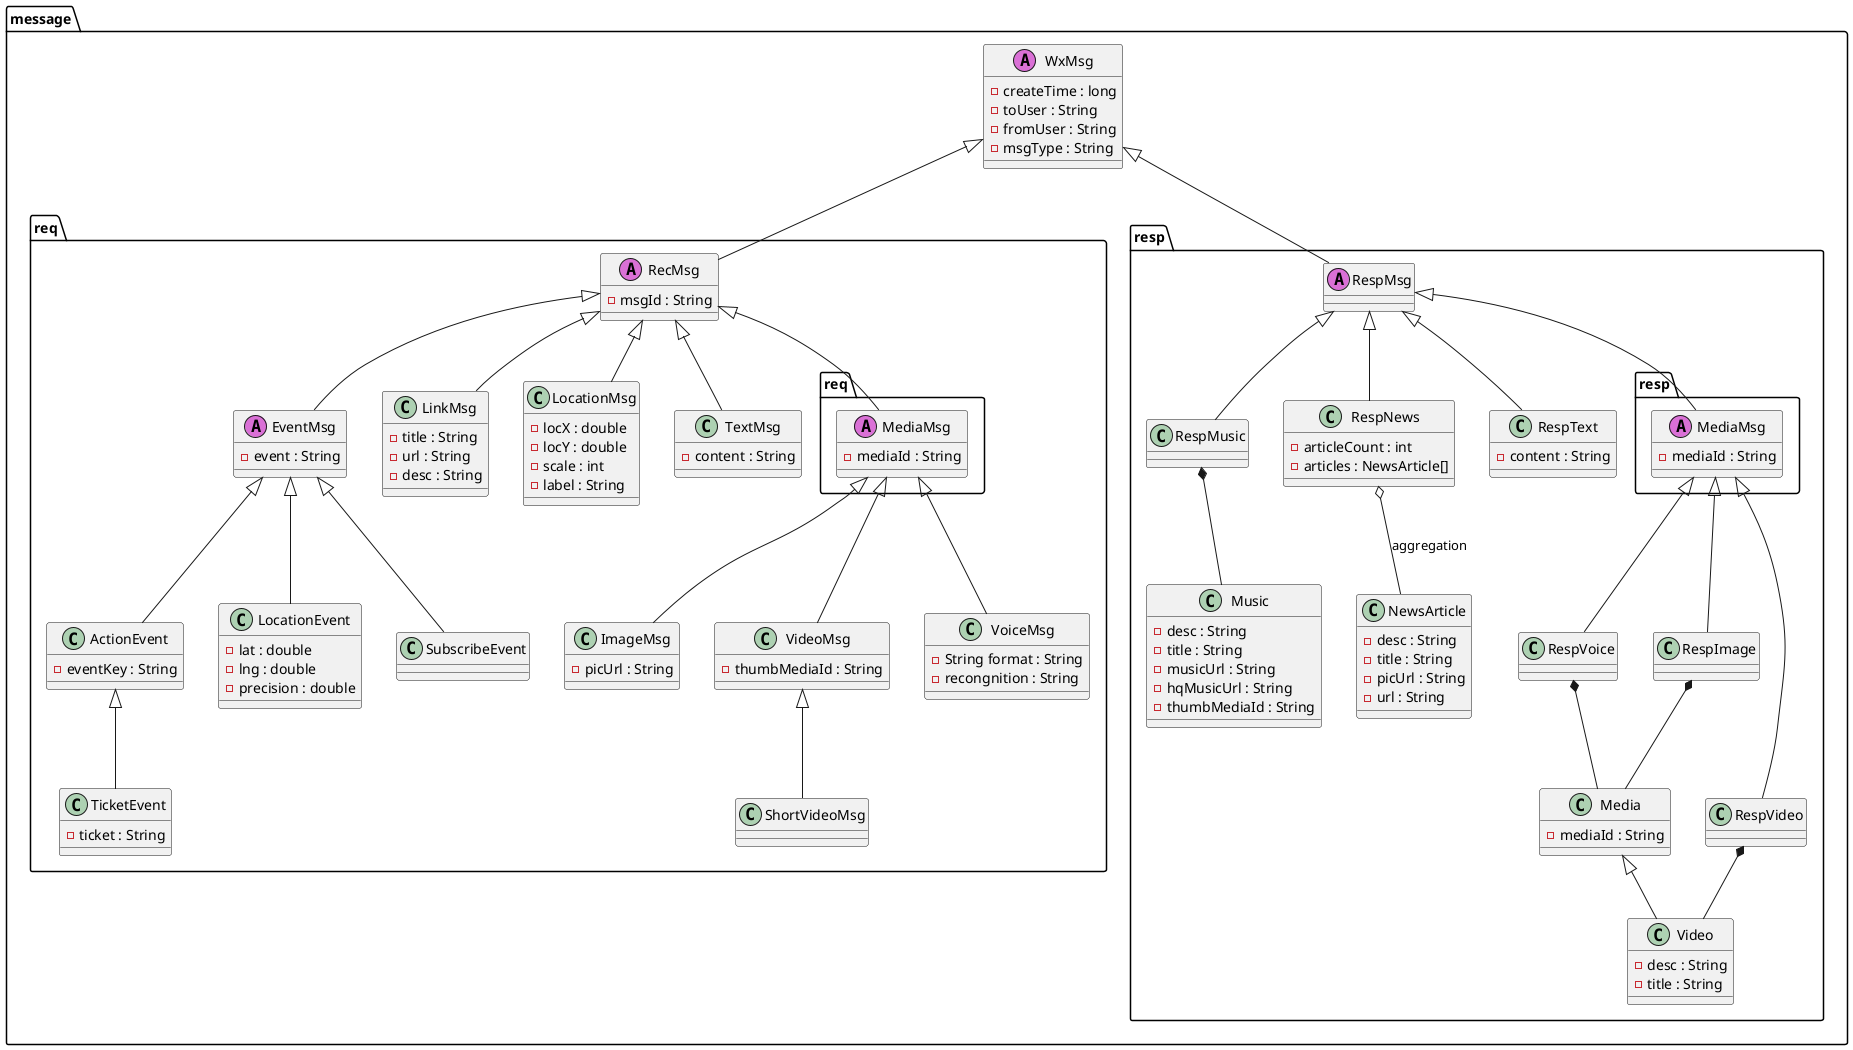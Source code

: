 @startuml

package message {
    ' interface Serializable <|.. WxMsg

    class WxMsg << (A,orchid) >> {
      -createTime : long
      -toUser : String
      -fromUser : String
      -msgType : String
    }

    package req {
        WxMsg <|-- RecMsg
        RecMsg <|-- EventMsg
        RecMsg <|-- LinkMsg
        RecMsg <|-- LocationMsg
        RecMsg <|-- TextMsg
        RecMsg <|-- req.MediaMsg

        req.MediaMsg <|-- ImageMsg
        req.MediaMsg <|-- VideoMsg
        req.MediaMsg <|-- VoiceMsg
        EventMsg <|-- ActionEvent
        EventMsg <|-- LocationEvent
        EventMsg <|-- SubscribeEvent

        VideoMsg <|-- ShortVideoMsg
        ActionEvent <|-- TicketEvent

        class RecMsg << (A,orchid) >> {
            -msgId : String
        }

        class req.MediaMsg << (A,orchid) >> {
            -mediaId : String
        }

        class LinkMsg {
            -title : String
            -url : String
            -desc : String
        }

        class LocationMsg {
            -locX : double
            -locY : double
            -scale : int
            -label : String
        }

        class TextMsg {
            -content : String
        }

        class ImageMsg {
            -picUrl : String
        }

        class VideoMsg {
            -thumbMediaId : String
        }

        class VoiceMsg {
            -String format : String
            -recongnition : String
        }

        /' event message '/

        class EventMsg << (A,orchid) >> {
            -event : String
        }

        class ActionEvent {
            -eventKey : String
        }

        class LocationEvent {
            -lat : double
            -lng : double
            -precision : double
        }

        class TicketEvent {
            -ticket : String
        }
    }

    package resp {
        WxMsg <|-- RespMsg
        RespMsg <|-- RespMusic
        RespMsg <|-- RespNews
        RespMsg <|-- RespText
        RespMsg <|-- resp.MediaMsg

        RespMusic *-- Music
        RespNews o-- NewsArticle : aggregation
        resp.MediaMsg <|-- RespImage
        resp.MediaMsg <|-- RespVideo
        resp.MediaMsg <|-- RespVoice

        RespImage *-- Media
        RespVoice *-- Media
        RespVideo *-- Video

        Media <|-- Video

        class RespMsg << (A,orchid) >>

        class resp.MediaMsg << (A,orchid) >> {
            -mediaId : String
        }

        class RespNews {
            -articleCount : int
            -articles : NewsArticle[]
        }

        class RespText {
            -content : String
        }

        class Music {
            -desc : String
            -title : String
            -musicUrl : String
            -hqMusicUrl : String
            -thumbMediaId : String
        }

        class NewsArticle {
            -desc : String
            -title : String
            -picUrl : String
            -url : String
        }

        class Media {
            -mediaId : String
        }

        class Video {
            -desc : String
            -title : String
        }
    }
}

@enduml